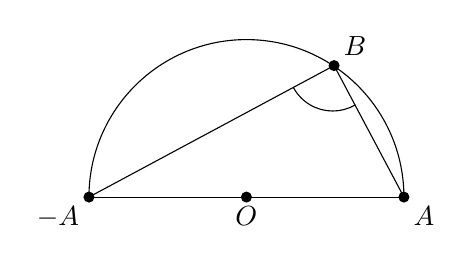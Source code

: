 \begin{tikzpicture}[line cap=round,line join=round,>=triangle 45,x=1.0cm,y=1.0cm]
	\coordinate [label=-45:$A$] (A) at (2,0);
	\fill (A) circle (2pt);
	\coordinate [label=-135:$-A$] (-A) at (-2,0);
	\fill (-A) circle (2pt);
	\coordinate [label=below:$O$] (O) at (0,0);
	\fill (O) circle (2pt);
	\draw (A) -- (-A);
	\begin{scope}
		\clip (-2.1,0) rectangle (2.1,2.1);
		\node [draw, circle, minimum size=4cm] (c) at (0,0) {};
	\end{scope}
	\coordinate [label=45:$B$] (B) at (intersection of (0,0) -- (2,3) and c);
	\fill (B) circle (2pt);
	\draw (-A) -- (B) -- (A);
	\draw ($ (B)!0.3!(A) $) let
			\p1 = ($ (B) - (A) $)
		in
			arc (-60:-151:{0.3*veclen(\x1,\y1)});
\end{tikzpicture}
